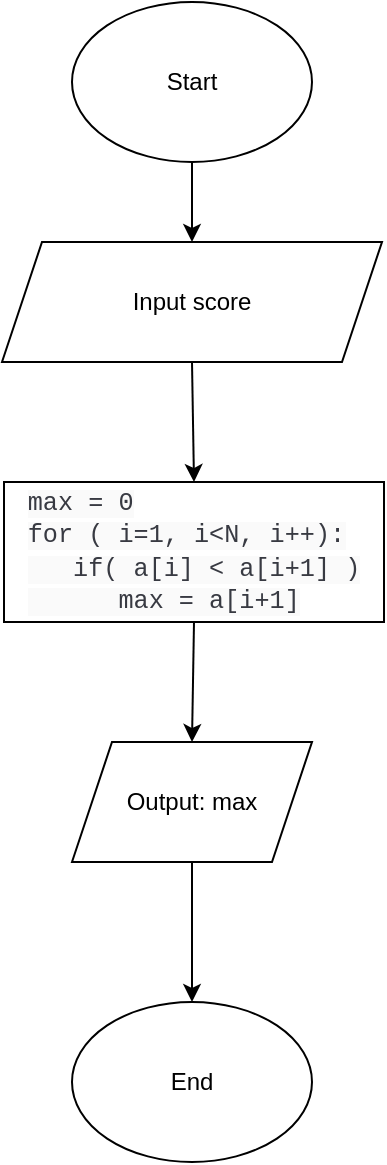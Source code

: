 <mxfile version="24.7.17">
  <diagram id="C5RBs43oDa-KdzZeNtuy" name="Page-1">
    <mxGraphModel dx="1499" dy="686" grid="1" gridSize="10" guides="1" tooltips="1" connect="1" arrows="1" fold="1" page="1" pageScale="1" pageWidth="827" pageHeight="1169" math="0" shadow="0">
      <root>
        <mxCell id="WIyWlLk6GJQsqaUBKTNV-0" />
        <mxCell id="WIyWlLk6GJQsqaUBKTNV-1" parent="WIyWlLk6GJQsqaUBKTNV-0" />
        <mxCell id="hw3uOhiL7k1btAAkIqkV-0" value="Start" style="ellipse;whiteSpace=wrap;html=1;" parent="WIyWlLk6GJQsqaUBKTNV-1" vertex="1">
          <mxGeometry x="354" y="40" width="120" height="80" as="geometry" />
        </mxCell>
        <mxCell id="hw3uOhiL7k1btAAkIqkV-1" value="End" style="ellipse;whiteSpace=wrap;html=1;" parent="WIyWlLk6GJQsqaUBKTNV-1" vertex="1">
          <mxGeometry x="354" y="540" width="120" height="80" as="geometry" />
        </mxCell>
        <mxCell id="hw3uOhiL7k1btAAkIqkV-2" value="Input score" style="shape=parallelogram;perimeter=parallelogramPerimeter;whiteSpace=wrap;html=1;fixedSize=1;" parent="WIyWlLk6GJQsqaUBKTNV-1" vertex="1">
          <mxGeometry x="319" y="160" width="190" height="60" as="geometry" />
        </mxCell>
        <mxCell id="hw3uOhiL7k1btAAkIqkV-5" value="" style="endArrow=classic;html=1;rounded=0;exitX=0.5;exitY=1;exitDx=0;exitDy=0;entryX=0.5;entryY=0;entryDx=0;entryDy=0;" parent="WIyWlLk6GJQsqaUBKTNV-1" source="hw3uOhiL7k1btAAkIqkV-0" target="hw3uOhiL7k1btAAkIqkV-2" edge="1">
          <mxGeometry width="50" height="50" relative="1" as="geometry">
            <mxPoint x="554" y="150" as="sourcePoint" />
            <mxPoint x="604" y="100" as="targetPoint" />
          </mxGeometry>
        </mxCell>
        <mxCell id="hw3uOhiL7k1btAAkIqkV-6" value="" style="endArrow=classic;html=1;rounded=0;exitX=0.5;exitY=1;exitDx=0;exitDy=0;entryX=0.5;entryY=0;entryDx=0;entryDy=0;" parent="WIyWlLk6GJQsqaUBKTNV-1" source="hw3uOhiL7k1btAAkIqkV-2" edge="1" target="2ZJkLgA9ktN4pXRwPv7x-0">
          <mxGeometry width="50" height="50" relative="1" as="geometry">
            <mxPoint x="454" y="240" as="sourcePoint" />
            <mxPoint x="414" y="270" as="targetPoint" />
          </mxGeometry>
        </mxCell>
        <mxCell id="hw3uOhiL7k1btAAkIqkV-24" value="" style="endArrow=classic;html=1;rounded=0;exitX=0.5;exitY=1;exitDx=0;exitDy=0;entryX=0.5;entryY=0;entryDx=0;entryDy=0;" parent="WIyWlLk6GJQsqaUBKTNV-1" target="hw3uOhiL7k1btAAkIqkV-1" edge="1">
          <mxGeometry width="50" height="50" relative="1" as="geometry">
            <mxPoint x="414" y="470" as="sourcePoint" />
            <mxPoint x="464" y="470" as="targetPoint" />
          </mxGeometry>
        </mxCell>
        <mxCell id="2ZJkLgA9ktN4pXRwPv7x-0" value="&lt;div style=&quot;text-align: left;&quot;&gt;&lt;font face=&quot;SFMono-Regular, Menlo, Monaco, Consolas, Liberation Mono, Courier New, monospace&quot; color=&quot;#383a42&quot;&gt;&lt;span style=&quot;font-size: 12.6px; white-space: pre; background-color: rgb(250, 250, 250);&quot;&gt;max = 0&lt;br&gt;for ( i=1, i&amp;lt;N, &lt;/span&gt;&lt;/font&gt;&lt;span style=&quot;background-color: rgb(250, 250, 250); font-size: 12.6px; white-space: pre; color: rgb(56, 58, 66); font-family: SFMono-Regular, Menlo, Monaco, Consolas, &amp;quot;Liberation Mono&amp;quot;, &amp;quot;Courier New&amp;quot;, monospace;&quot;&gt;i++):&lt;/span&gt;&lt;/div&gt;&lt;div style=&quot;text-align: left;&quot;&gt;&lt;span style=&quot;background-color: rgb(250, 250, 250); font-size: 12.6px; white-space: pre; color: rgb(56, 58, 66); font-family: SFMono-Regular, Menlo, Monaco, Consolas, &amp;quot;Liberation Mono&amp;quot;, &amp;quot;Courier New&amp;quot;, monospace;&quot;&gt;   if( a[i] &amp;lt; a[i+1] )&lt;/span&gt;&lt;/div&gt;&lt;div style=&quot;text-align: left;&quot;&gt;&lt;span style=&quot;background-color: rgb(250, 250, 250); font-size: 12.6px; white-space: pre; color: rgb(56, 58, 66); font-family: SFMono-Regular, Menlo, Monaco, Consolas, &amp;quot;Liberation Mono&amp;quot;, &amp;quot;Courier New&amp;quot;, monospace;&quot;&gt;      max = a[i+1]&lt;/span&gt;&lt;/div&gt;" style="rounded=0;whiteSpace=wrap;html=1;" vertex="1" parent="WIyWlLk6GJQsqaUBKTNV-1">
          <mxGeometry x="320" y="280" width="190" height="70" as="geometry" />
        </mxCell>
        <mxCell id="2ZJkLgA9ktN4pXRwPv7x-1" value="Output: max" style="shape=parallelogram;perimeter=parallelogramPerimeter;whiteSpace=wrap;html=1;fixedSize=1;" vertex="1" parent="WIyWlLk6GJQsqaUBKTNV-1">
          <mxGeometry x="354" y="410" width="120" height="60" as="geometry" />
        </mxCell>
        <mxCell id="2ZJkLgA9ktN4pXRwPv7x-3" value="" style="endArrow=classic;html=1;rounded=0;exitX=0.5;exitY=1;exitDx=0;exitDy=0;entryX=0.5;entryY=0;entryDx=0;entryDy=0;" edge="1" parent="WIyWlLk6GJQsqaUBKTNV-1" source="2ZJkLgA9ktN4pXRwPv7x-0" target="2ZJkLgA9ktN4pXRwPv7x-1">
          <mxGeometry width="50" height="50" relative="1" as="geometry">
            <mxPoint x="200" y="420" as="sourcePoint" />
            <mxPoint x="250" y="370" as="targetPoint" />
          </mxGeometry>
        </mxCell>
      </root>
    </mxGraphModel>
  </diagram>
</mxfile>

